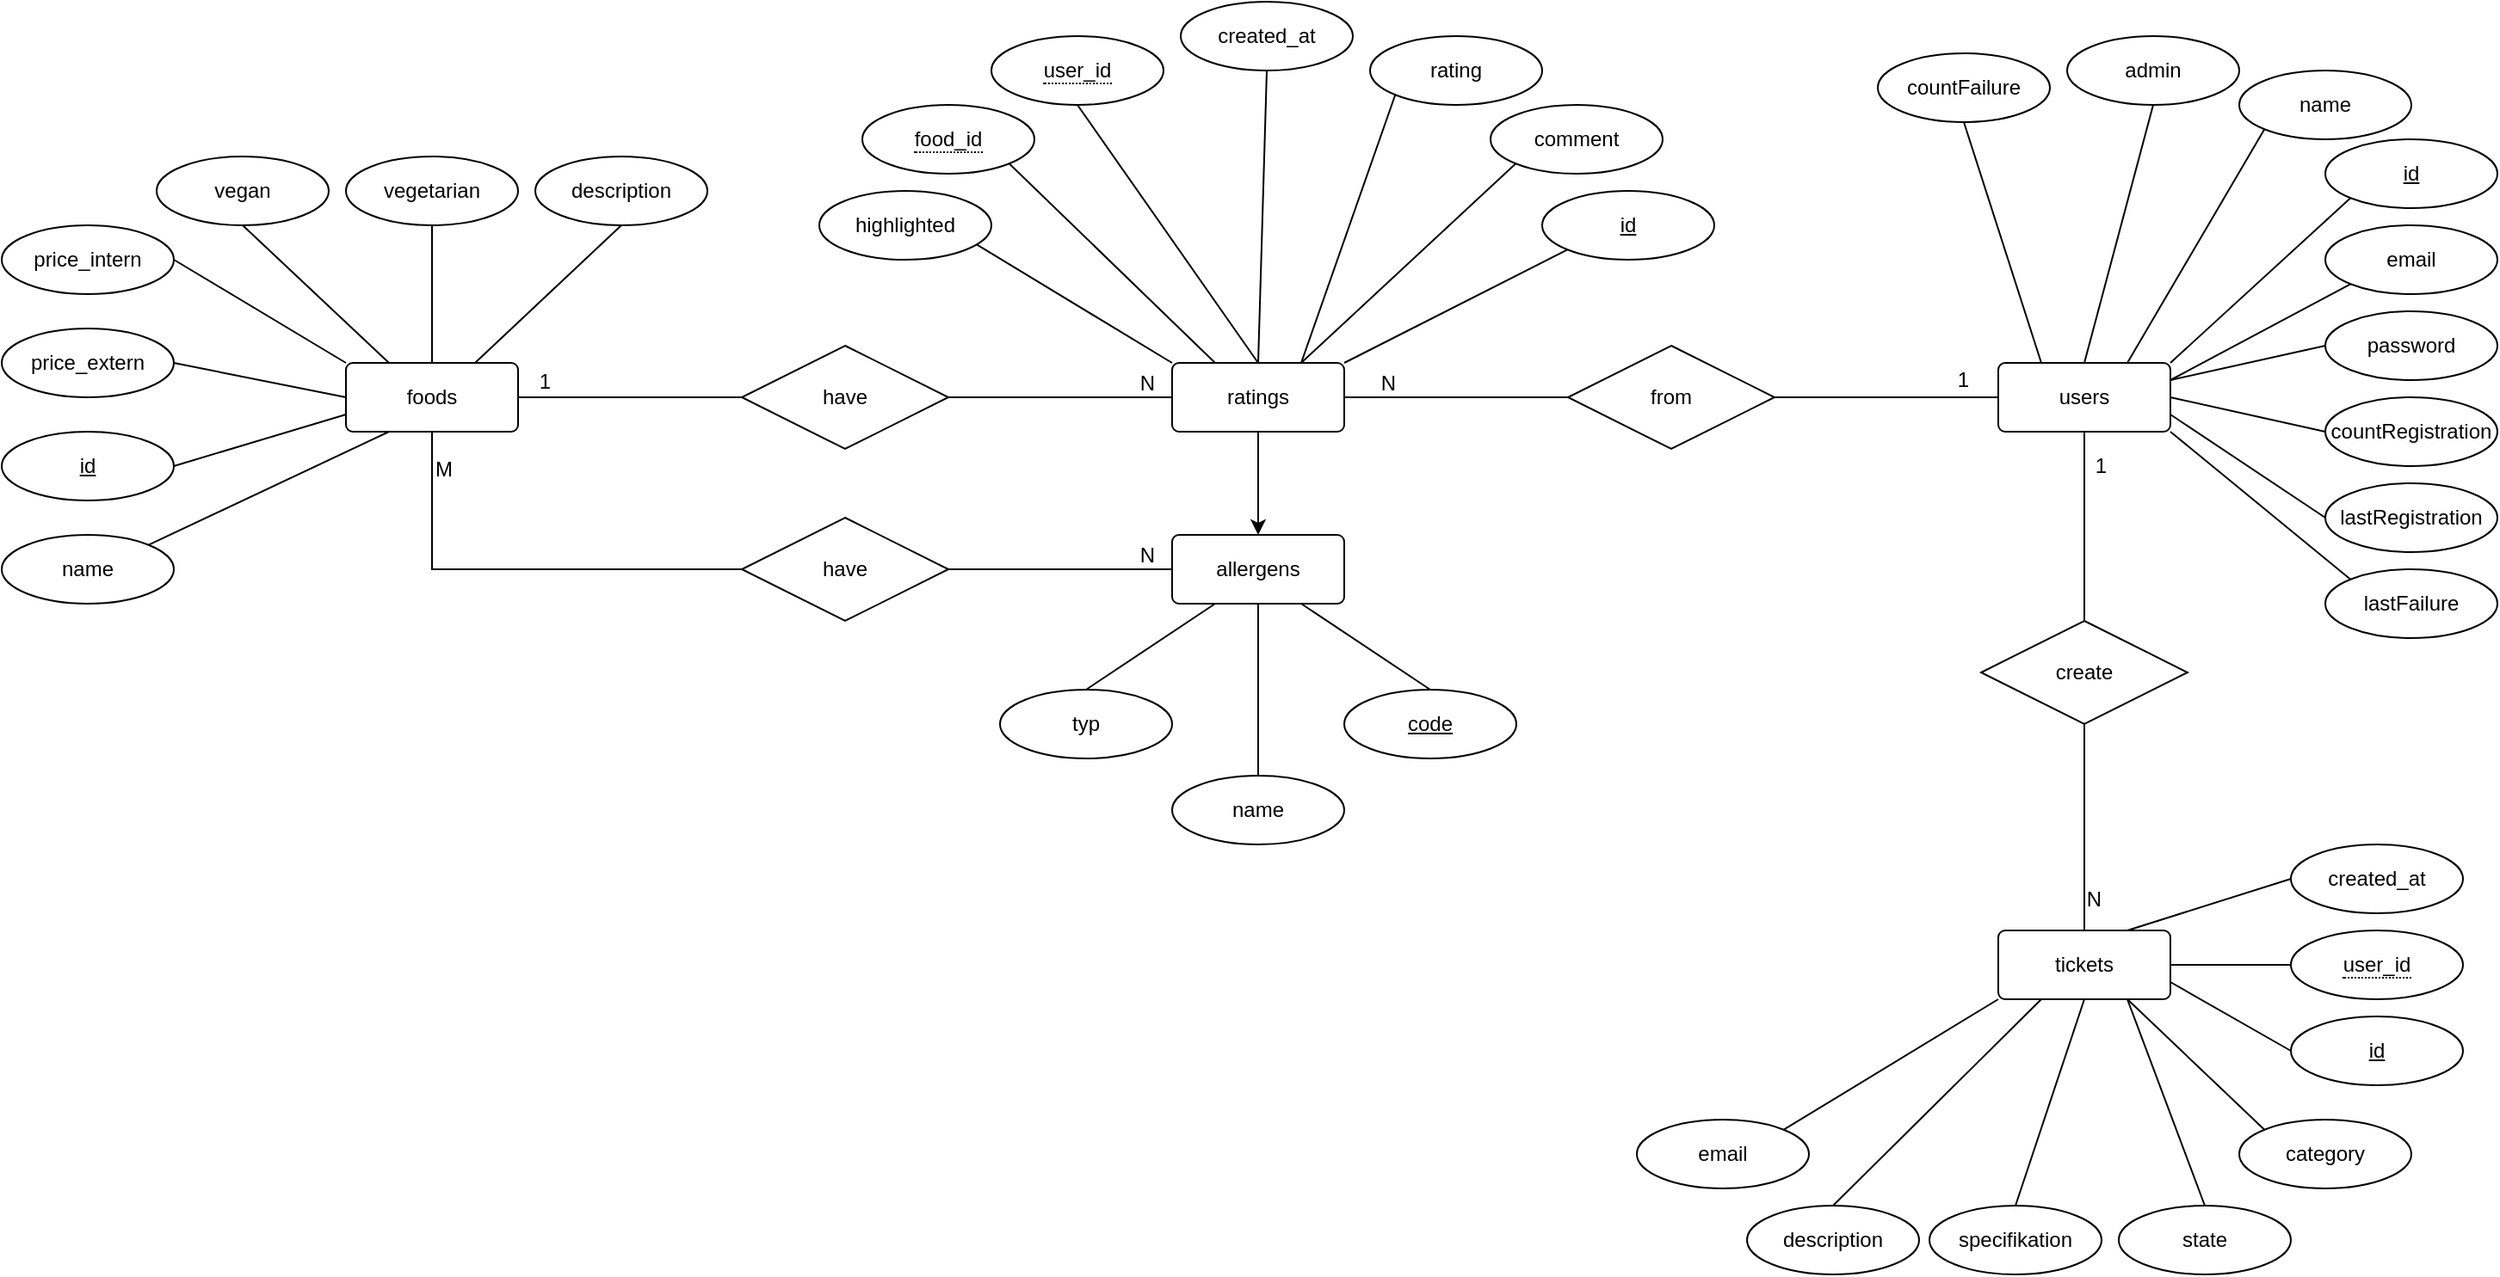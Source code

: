 <mxfile version="20.8.10" type="device"><diagram name="Seite-1" id="HMUafeY0hqQQ9d08Xewo"><mxGraphModel dx="3033" dy="1175" grid="1" gridSize="10" guides="1" tooltips="1" connect="1" arrows="1" fold="1" page="1" pageScale="1" pageWidth="827" pageHeight="1169" math="0" shadow="0"><root><mxCell id="0"/><mxCell id="1" parent="0"/><mxCell id="tbgQNCs6zCN4Xk1Zi9Wg-3" value="foods" style="rounded=1;arcSize=10;whiteSpace=wrap;html=1;align=center;" vertex="1" parent="1"><mxGeometry x="-450" y="320" width="100" height="40" as="geometry"/></mxCell><mxCell id="tbgQNCs6zCN4Xk1Zi9Wg-102" value="" style="edgeStyle=orthogonalEdgeStyle;rounded=0;orthogonalLoop=1;jettySize=auto;html=1;" edge="1" parent="1" source="tbgQNCs6zCN4Xk1Zi9Wg-4" target="tbgQNCs6zCN4Xk1Zi9Wg-42"><mxGeometry relative="1" as="geometry"/></mxCell><mxCell id="tbgQNCs6zCN4Xk1Zi9Wg-4" value="ratings" style="rounded=1;arcSize=10;whiteSpace=wrap;html=1;align=center;" vertex="1" parent="1"><mxGeometry x="30" y="320" width="100" height="40" as="geometry"/></mxCell><mxCell id="tbgQNCs6zCN4Xk1Zi9Wg-6" value="price_intern" style="ellipse;whiteSpace=wrap;html=1;align=center;" vertex="1" parent="1"><mxGeometry x="-650" y="240" width="100" height="40" as="geometry"/></mxCell><mxCell id="tbgQNCs6zCN4Xk1Zi9Wg-7" value="vegan" style="ellipse;whiteSpace=wrap;html=1;align=center;" vertex="1" parent="1"><mxGeometry x="-560" y="200" width="100" height="40" as="geometry"/></mxCell><mxCell id="tbgQNCs6zCN4Xk1Zi9Wg-8" value="vegetarian" style="ellipse;whiteSpace=wrap;html=1;align=center;" vertex="1" parent="1"><mxGeometry x="-450" y="200" width="100" height="40" as="geometry"/></mxCell><mxCell id="tbgQNCs6zCN4Xk1Zi9Wg-9" value="description" style="ellipse;whiteSpace=wrap;html=1;align=center;" vertex="1" parent="1"><mxGeometry x="-340" y="200" width="100" height="40" as="geometry"/></mxCell><mxCell id="tbgQNCs6zCN4Xk1Zi9Wg-10" value="price_extern" style="ellipse;whiteSpace=wrap;html=1;align=center;" vertex="1" parent="1"><mxGeometry x="-650" y="300" width="100" height="40" as="geometry"/></mxCell><mxCell id="tbgQNCs6zCN4Xk1Zi9Wg-12" value="name" style="ellipse;whiteSpace=wrap;html=1;align=center;" vertex="1" parent="1"><mxGeometry x="-650" y="420" width="100" height="40" as="geometry"/></mxCell><mxCell id="tbgQNCs6zCN4Xk1Zi9Wg-13" value="" style="endArrow=none;html=1;rounded=0;entryX=0.25;entryY=1;entryDx=0;entryDy=0;exitX=1;exitY=0;exitDx=0;exitDy=0;" edge="1" parent="1" source="tbgQNCs6zCN4Xk1Zi9Wg-12" target="tbgQNCs6zCN4Xk1Zi9Wg-3"><mxGeometry relative="1" as="geometry"><mxPoint x="-550" y="440" as="sourcePoint"/><mxPoint x="-390" y="440" as="targetPoint"/></mxGeometry></mxCell><mxCell id="tbgQNCs6zCN4Xk1Zi9Wg-14" value="" style="endArrow=none;html=1;rounded=0;entryX=0;entryY=0.75;entryDx=0;entryDy=0;exitX=1;exitY=0.5;exitDx=0;exitDy=0;" edge="1" parent="1" source="tbgQNCs6zCN4Xk1Zi9Wg-20" target="tbgQNCs6zCN4Xk1Zi9Wg-3"><mxGeometry relative="1" as="geometry"><mxPoint x="-550" y="380" as="sourcePoint"/><mxPoint x="-390" y="380" as="targetPoint"/></mxGeometry></mxCell><mxCell id="tbgQNCs6zCN4Xk1Zi9Wg-15" value="" style="endArrow=none;html=1;rounded=0;entryX=0;entryY=0.5;entryDx=0;entryDy=0;exitX=1;exitY=0.5;exitDx=0;exitDy=0;" edge="1" parent="1" source="tbgQNCs6zCN4Xk1Zi9Wg-10" target="tbgQNCs6zCN4Xk1Zi9Wg-3"><mxGeometry relative="1" as="geometry"><mxPoint x="-550" y="320" as="sourcePoint"/><mxPoint x="-390" y="320" as="targetPoint"/></mxGeometry></mxCell><mxCell id="tbgQNCs6zCN4Xk1Zi9Wg-16" value="" style="endArrow=none;html=1;rounded=0;exitX=1;exitY=0.5;exitDx=0;exitDy=0;entryX=0;entryY=0;entryDx=0;entryDy=0;" edge="1" parent="1" source="tbgQNCs6zCN4Xk1Zi9Wg-6" target="tbgQNCs6zCN4Xk1Zi9Wg-3"><mxGeometry relative="1" as="geometry"><mxPoint x="-470" y="280" as="sourcePoint"/><mxPoint x="-310" y="280" as="targetPoint"/></mxGeometry></mxCell><mxCell id="tbgQNCs6zCN4Xk1Zi9Wg-17" value="" style="endArrow=none;html=1;rounded=0;exitX=0.5;exitY=1;exitDx=0;exitDy=0;entryX=0.25;entryY=0;entryDx=0;entryDy=0;" edge="1" parent="1" source="tbgQNCs6zCN4Xk1Zi9Wg-7" target="tbgQNCs6zCN4Xk1Zi9Wg-3"><mxGeometry relative="1" as="geometry"><mxPoint x="-410" y="270" as="sourcePoint"/><mxPoint x="-250" y="270" as="targetPoint"/></mxGeometry></mxCell><mxCell id="tbgQNCs6zCN4Xk1Zi9Wg-18" value="" style="endArrow=none;html=1;rounded=0;exitX=0.5;exitY=1;exitDx=0;exitDy=0;entryX=0.5;entryY=0;entryDx=0;entryDy=0;" edge="1" parent="1" source="tbgQNCs6zCN4Xk1Zi9Wg-8" target="tbgQNCs6zCN4Xk1Zi9Wg-3"><mxGeometry relative="1" as="geometry"><mxPoint x="-360" y="280" as="sourcePoint"/><mxPoint x="-200" y="280" as="targetPoint"/></mxGeometry></mxCell><mxCell id="tbgQNCs6zCN4Xk1Zi9Wg-19" value="" style="endArrow=none;html=1;rounded=0;entryX=0.5;entryY=1;entryDx=0;entryDy=0;exitX=0.75;exitY=0;exitDx=0;exitDy=0;" edge="1" parent="1" source="tbgQNCs6zCN4Xk1Zi9Wg-3" target="tbgQNCs6zCN4Xk1Zi9Wg-9"><mxGeometry relative="1" as="geometry"><mxPoint x="-370" y="280" as="sourcePoint"/><mxPoint x="-210" y="280" as="targetPoint"/></mxGeometry></mxCell><mxCell id="tbgQNCs6zCN4Xk1Zi9Wg-20" value="id" style="ellipse;whiteSpace=wrap;html=1;align=center;fontStyle=4;" vertex="1" parent="1"><mxGeometry x="-650" y="360" width="100" height="40" as="geometry"/></mxCell><mxCell id="tbgQNCs6zCN4Xk1Zi9Wg-21" value="have" style="shape=rhombus;perimeter=rhombusPerimeter;whiteSpace=wrap;html=1;align=center;" vertex="1" parent="1"><mxGeometry x="-220" y="310" width="120" height="60" as="geometry"/></mxCell><mxCell id="tbgQNCs6zCN4Xk1Zi9Wg-24" value="" style="endArrow=none;html=1;rounded=0;exitX=1;exitY=0.5;exitDx=0;exitDy=0;entryX=0;entryY=0.5;entryDx=0;entryDy=0;" edge="1" parent="1" source="tbgQNCs6zCN4Xk1Zi9Wg-21" target="tbgQNCs6zCN4Xk1Zi9Wg-4"><mxGeometry relative="1" as="geometry"><mxPoint x="-260" y="410" as="sourcePoint"/><mxPoint x="-100" y="410" as="targetPoint"/></mxGeometry></mxCell><mxCell id="tbgQNCs6zCN4Xk1Zi9Wg-26" value="have" style="shape=rhombus;perimeter=rhombusPerimeter;whiteSpace=wrap;html=1;align=center;" vertex="1" parent="1"><mxGeometry x="-220" y="410" width="120" height="60" as="geometry"/></mxCell><mxCell id="tbgQNCs6zCN4Xk1Zi9Wg-29" value="created_at" style="ellipse;whiteSpace=wrap;html=1;align=center;" vertex="1" parent="1"><mxGeometry x="35" y="110" width="100" height="40" as="geometry"/></mxCell><mxCell id="tbgQNCs6zCN4Xk1Zi9Wg-30" value="rating" style="ellipse;whiteSpace=wrap;html=1;align=center;" vertex="1" parent="1"><mxGeometry x="145" y="130" width="100" height="40" as="geometry"/></mxCell><mxCell id="tbgQNCs6zCN4Xk1Zi9Wg-31" value="comment" style="ellipse;whiteSpace=wrap;html=1;align=center;" vertex="1" parent="1"><mxGeometry x="215" y="170" width="100" height="40" as="geometry"/></mxCell><mxCell id="tbgQNCs6zCN4Xk1Zi9Wg-32" value="highlighted" style="ellipse;whiteSpace=wrap;html=1;align=center;" vertex="1" parent="1"><mxGeometry x="-175" y="220" width="100" height="40" as="geometry"/></mxCell><mxCell id="tbgQNCs6zCN4Xk1Zi9Wg-34" value="" style="endArrow=none;html=1;rounded=0;exitX=0.917;exitY=0.784;exitDx=0;exitDy=0;entryX=0;entryY=0;entryDx=0;entryDy=0;exitPerimeter=0;" edge="1" parent="1" source="tbgQNCs6zCN4Xk1Zi9Wg-32" target="tbgQNCs6zCN4Xk1Zi9Wg-4"><mxGeometry relative="1" as="geometry"><mxPoint x="-20" y="270" as="sourcePoint"/><mxPoint x="140" y="270" as="targetPoint"/></mxGeometry></mxCell><mxCell id="tbgQNCs6zCN4Xk1Zi9Wg-35" value="" style="endArrow=none;html=1;rounded=0;exitX=1;exitY=1;exitDx=0;exitDy=0;entryX=0.25;entryY=0;entryDx=0;entryDy=0;" edge="1" parent="1" source="tbgQNCs6zCN4Xk1Zi9Wg-52" target="tbgQNCs6zCN4Xk1Zi9Wg-4"><mxGeometry relative="1" as="geometry"><mxPoint x="-59.645" y="204.142" as="sourcePoint"/><mxPoint x="150" y="250" as="targetPoint"/></mxGeometry></mxCell><mxCell id="tbgQNCs6zCN4Xk1Zi9Wg-36" value="1" style="resizable=0;html=1;align=right;verticalAlign=bottom;" connectable="0" vertex="1" parent="tbgQNCs6zCN4Xk1Zi9Wg-35"><mxGeometry x="1" relative="1" as="geometry"><mxPoint x="-385" y="20" as="offset"/></mxGeometry></mxCell><mxCell id="tbgQNCs6zCN4Xk1Zi9Wg-37" value="" style="endArrow=none;html=1;rounded=0;exitX=0.5;exitY=1;exitDx=0;exitDy=0;entryX=0.5;entryY=0;entryDx=0;entryDy=0;" edge="1" parent="1" source="tbgQNCs6zCN4Xk1Zi9Wg-53" target="tbgQNCs6zCN4Xk1Zi9Wg-4"><mxGeometry relative="1" as="geometry"><mxPoint x="-25" y="170" as="sourcePoint"/><mxPoint x="180" y="240" as="targetPoint"/></mxGeometry></mxCell><mxCell id="tbgQNCs6zCN4Xk1Zi9Wg-38" value="" style="endArrow=none;html=1;rounded=0;exitX=0.5;exitY=1;exitDx=0;exitDy=0;entryX=0.5;entryY=0;entryDx=0;entryDy=0;" edge="1" parent="1" source="tbgQNCs6zCN4Xk1Zi9Wg-29" target="tbgQNCs6zCN4Xk1Zi9Wg-4"><mxGeometry relative="1" as="geometry"><mxPoint x="70" y="240" as="sourcePoint"/><mxPoint x="230" y="240" as="targetPoint"/></mxGeometry></mxCell><mxCell id="tbgQNCs6zCN4Xk1Zi9Wg-39" value="" style="endArrow=none;html=1;rounded=0;entryX=0;entryY=1;entryDx=0;entryDy=0;exitX=0.75;exitY=0;exitDx=0;exitDy=0;" edge="1" parent="1" source="tbgQNCs6zCN4Xk1Zi9Wg-4" target="tbgQNCs6zCN4Xk1Zi9Wg-30"><mxGeometry relative="1" as="geometry"><mxPoint x="60" y="250" as="sourcePoint"/><mxPoint x="220" y="250" as="targetPoint"/></mxGeometry></mxCell><mxCell id="tbgQNCs6zCN4Xk1Zi9Wg-40" value="" style="endArrow=none;html=1;rounded=0;entryX=0;entryY=1;entryDx=0;entryDy=0;exitX=0.75;exitY=0;exitDx=0;exitDy=0;" edge="1" parent="1" source="tbgQNCs6zCN4Xk1Zi9Wg-4" target="tbgQNCs6zCN4Xk1Zi9Wg-31"><mxGeometry relative="1" as="geometry"><mxPoint x="100" y="260" as="sourcePoint"/><mxPoint x="260" y="260" as="targetPoint"/></mxGeometry></mxCell><mxCell id="tbgQNCs6zCN4Xk1Zi9Wg-41" value="" style="endArrow=none;html=1;rounded=0;exitX=1;exitY=0;exitDx=0;exitDy=0;entryX=0;entryY=1;entryDx=0;entryDy=0;" edge="1" parent="1" source="tbgQNCs6zCN4Xk1Zi9Wg-4" target="tbgQNCs6zCN4Xk1Zi9Wg-51"><mxGeometry relative="1" as="geometry"><mxPoint x="160" y="350" as="sourcePoint"/><mxPoint x="249.645" y="254.142" as="targetPoint"/></mxGeometry></mxCell><mxCell id="tbgQNCs6zCN4Xk1Zi9Wg-42" value="allergens" style="rounded=1;arcSize=10;whiteSpace=wrap;html=1;align=center;" vertex="1" parent="1"><mxGeometry x="30" y="420" width="100" height="40" as="geometry"/></mxCell><mxCell id="tbgQNCs6zCN4Xk1Zi9Wg-43" value="typ" style="ellipse;whiteSpace=wrap;html=1;align=center;" vertex="1" parent="1"><mxGeometry x="-70" y="510" width="100" height="40" as="geometry"/></mxCell><mxCell id="tbgQNCs6zCN4Xk1Zi9Wg-44" value="name" style="ellipse;whiteSpace=wrap;html=1;align=center;" vertex="1" parent="1"><mxGeometry x="30" y="560" width="100" height="40" as="geometry"/></mxCell><mxCell id="tbgQNCs6zCN4Xk1Zi9Wg-45" value="code" style="ellipse;whiteSpace=wrap;html=1;align=center;fontStyle=4;" vertex="1" parent="1"><mxGeometry x="130" y="510" width="100" height="40" as="geometry"/></mxCell><mxCell id="tbgQNCs6zCN4Xk1Zi9Wg-46" value="" style="endArrow=none;html=1;rounded=0;exitX=0.5;exitY=0;exitDx=0;exitDy=0;entryX=0.25;entryY=1;entryDx=0;entryDy=0;" edge="1" parent="1" source="tbgQNCs6zCN4Xk1Zi9Wg-43" target="tbgQNCs6zCN4Xk1Zi9Wg-42"><mxGeometry relative="1" as="geometry"><mxPoint x="20" y="490" as="sourcePoint"/><mxPoint x="180" y="490" as="targetPoint"/></mxGeometry></mxCell><mxCell id="tbgQNCs6zCN4Xk1Zi9Wg-47" value="" style="endArrow=none;html=1;rounded=0;exitX=0.5;exitY=1;exitDx=0;exitDy=0;entryX=0.5;entryY=0;entryDx=0;entryDy=0;" edge="1" parent="1" source="tbgQNCs6zCN4Xk1Zi9Wg-42" target="tbgQNCs6zCN4Xk1Zi9Wg-44"><mxGeometry relative="1" as="geometry"><mxPoint x="90" y="490" as="sourcePoint"/><mxPoint x="250" y="490" as="targetPoint"/></mxGeometry></mxCell><mxCell id="tbgQNCs6zCN4Xk1Zi9Wg-48" value="" style="endArrow=none;html=1;rounded=0;exitX=0.75;exitY=1;exitDx=0;exitDy=0;entryX=0.5;entryY=0;entryDx=0;entryDy=0;" edge="1" parent="1" source="tbgQNCs6zCN4Xk1Zi9Wg-42" target="tbgQNCs6zCN4Xk1Zi9Wg-45"><mxGeometry relative="1" as="geometry"><mxPoint x="140" y="480" as="sourcePoint"/><mxPoint x="300" y="480" as="targetPoint"/></mxGeometry></mxCell><mxCell id="tbgQNCs6zCN4Xk1Zi9Wg-49" value="from" style="shape=rhombus;perimeter=rhombusPerimeter;whiteSpace=wrap;html=1;align=center;" vertex="1" parent="1"><mxGeometry x="260" y="310" width="120" height="60" as="geometry"/></mxCell><mxCell id="tbgQNCs6zCN4Xk1Zi9Wg-50" value="users" style="rounded=1;arcSize=10;whiteSpace=wrap;html=1;align=center;" vertex="1" parent="1"><mxGeometry x="510" y="320" width="100" height="40" as="geometry"/></mxCell><mxCell id="tbgQNCs6zCN4Xk1Zi9Wg-51" value="id" style="ellipse;whiteSpace=wrap;html=1;align=center;fontStyle=4;" vertex="1" parent="1"><mxGeometry x="245" y="220" width="100" height="40" as="geometry"/></mxCell><mxCell id="tbgQNCs6zCN4Xk1Zi9Wg-52" value="&lt;span style=&quot;border-bottom: 1px dotted&quot;&gt;food_id&lt;/span&gt;" style="ellipse;whiteSpace=wrap;html=1;align=center;" vertex="1" parent="1"><mxGeometry x="-150" y="170" width="100" height="40" as="geometry"/></mxCell><mxCell id="tbgQNCs6zCN4Xk1Zi9Wg-53" value="&lt;span style=&quot;border-bottom: 1px dotted&quot;&gt;user_id&lt;/span&gt;" style="ellipse;whiteSpace=wrap;html=1;align=center;" vertex="1" parent="1"><mxGeometry x="-75" y="130" width="100" height="40" as="geometry"/></mxCell><mxCell id="tbgQNCs6zCN4Xk1Zi9Wg-54" value="countFailure" style="ellipse;whiteSpace=wrap;html=1;align=center;" vertex="1" parent="1"><mxGeometry x="440" y="140" width="100" height="40" as="geometry"/></mxCell><mxCell id="tbgQNCs6zCN4Xk1Zi9Wg-55" value="admin" style="ellipse;whiteSpace=wrap;html=1;align=center;" vertex="1" parent="1"><mxGeometry x="550" y="130" width="100" height="40" as="geometry"/></mxCell><mxCell id="tbgQNCs6zCN4Xk1Zi9Wg-56" value="name" style="ellipse;whiteSpace=wrap;html=1;align=center;" vertex="1" parent="1"><mxGeometry x="650" y="150" width="100" height="40" as="geometry"/></mxCell><mxCell id="tbgQNCs6zCN4Xk1Zi9Wg-57" value="id" style="ellipse;whiteSpace=wrap;html=1;align=center;fontStyle=4;" vertex="1" parent="1"><mxGeometry x="700" y="190" width="100" height="40" as="geometry"/></mxCell><mxCell id="tbgQNCs6zCN4Xk1Zi9Wg-60" value="email" style="ellipse;whiteSpace=wrap;html=1;align=center;" vertex="1" parent="1"><mxGeometry x="700" y="240" width="100" height="40" as="geometry"/></mxCell><mxCell id="tbgQNCs6zCN4Xk1Zi9Wg-61" value="password" style="ellipse;whiteSpace=wrap;html=1;align=center;" vertex="1" parent="1"><mxGeometry x="700" y="290" width="100" height="40" as="geometry"/></mxCell><mxCell id="tbgQNCs6zCN4Xk1Zi9Wg-62" value="countRegistration" style="ellipse;whiteSpace=wrap;html=1;align=center;" vertex="1" parent="1"><mxGeometry x="700" y="340" width="100" height="40" as="geometry"/></mxCell><mxCell id="tbgQNCs6zCN4Xk1Zi9Wg-63" value="lastRegistration" style="ellipse;whiteSpace=wrap;html=1;align=center;" vertex="1" parent="1"><mxGeometry x="700" y="390" width="100" height="40" as="geometry"/></mxCell><mxCell id="tbgQNCs6zCN4Xk1Zi9Wg-64" value="lastFailure" style="ellipse;whiteSpace=wrap;html=1;align=center;" vertex="1" parent="1"><mxGeometry x="700" y="440" width="100" height="40" as="geometry"/></mxCell><mxCell id="tbgQNCs6zCN4Xk1Zi9Wg-65" value="" style="endArrow=none;html=1;rounded=0;exitX=0.5;exitY=1;exitDx=0;exitDy=0;entryX=0.25;entryY=0;entryDx=0;entryDy=0;" edge="1" parent="1" source="tbgQNCs6zCN4Xk1Zi9Wg-54" target="tbgQNCs6zCN4Xk1Zi9Wg-50"><mxGeometry relative="1" as="geometry"><mxPoint x="430" y="230" as="sourcePoint"/><mxPoint x="590" y="230" as="targetPoint"/></mxGeometry></mxCell><mxCell id="tbgQNCs6zCN4Xk1Zi9Wg-66" value="" style="endArrow=none;html=1;rounded=0;exitX=0.5;exitY=1;exitDx=0;exitDy=0;entryX=0.5;entryY=0;entryDx=0;entryDy=0;" edge="1" parent="1" source="tbgQNCs6zCN4Xk1Zi9Wg-55" target="tbgQNCs6zCN4Xk1Zi9Wg-50"><mxGeometry relative="1" as="geometry"><mxPoint x="530" y="250" as="sourcePoint"/><mxPoint x="690" y="250" as="targetPoint"/></mxGeometry></mxCell><mxCell id="tbgQNCs6zCN4Xk1Zi9Wg-67" value="" style="endArrow=none;html=1;rounded=0;entryX=0;entryY=1;entryDx=0;entryDy=0;exitX=0.75;exitY=0;exitDx=0;exitDy=0;" edge="1" parent="1" source="tbgQNCs6zCN4Xk1Zi9Wg-50" target="tbgQNCs6zCN4Xk1Zi9Wg-56"><mxGeometry relative="1" as="geometry"><mxPoint x="520" y="260" as="sourcePoint"/><mxPoint x="680" y="260" as="targetPoint"/></mxGeometry></mxCell><mxCell id="tbgQNCs6zCN4Xk1Zi9Wg-68" value="" style="endArrow=none;html=1;rounded=0;entryX=0;entryY=1;entryDx=0;entryDy=0;exitX=1;exitY=0;exitDx=0;exitDy=0;" edge="1" parent="1" source="tbgQNCs6zCN4Xk1Zi9Wg-50" target="tbgQNCs6zCN4Xk1Zi9Wg-57"><mxGeometry relative="1" as="geometry"><mxPoint x="460" y="430" as="sourcePoint"/><mxPoint x="620" y="430" as="targetPoint"/></mxGeometry></mxCell><mxCell id="tbgQNCs6zCN4Xk1Zi9Wg-69" value="" style="endArrow=none;html=1;rounded=0;entryX=0;entryY=1;entryDx=0;entryDy=0;exitX=1;exitY=0.25;exitDx=0;exitDy=0;" edge="1" parent="1" source="tbgQNCs6zCN4Xk1Zi9Wg-50" target="tbgQNCs6zCN4Xk1Zi9Wg-60"><mxGeometry relative="1" as="geometry"><mxPoint x="330" y="420" as="sourcePoint"/><mxPoint x="490" y="420" as="targetPoint"/></mxGeometry></mxCell><mxCell id="tbgQNCs6zCN4Xk1Zi9Wg-70" value="" style="endArrow=none;html=1;rounded=0;entryX=0;entryY=0.5;entryDx=0;entryDy=0;exitX=1;exitY=0.25;exitDx=0;exitDy=0;" edge="1" parent="1" source="tbgQNCs6zCN4Xk1Zi9Wg-50" target="tbgQNCs6zCN4Xk1Zi9Wg-61"><mxGeometry relative="1" as="geometry"><mxPoint x="480" y="400" as="sourcePoint"/><mxPoint x="640" y="400" as="targetPoint"/></mxGeometry></mxCell><mxCell id="tbgQNCs6zCN4Xk1Zi9Wg-71" value="" style="endArrow=none;html=1;rounded=0;entryX=0;entryY=0.5;entryDx=0;entryDy=0;exitX=1;exitY=0.5;exitDx=0;exitDy=0;" edge="1" parent="1" source="tbgQNCs6zCN4Xk1Zi9Wg-50" target="tbgQNCs6zCN4Xk1Zi9Wg-62"><mxGeometry relative="1" as="geometry"><mxPoint x="500" y="390" as="sourcePoint"/><mxPoint x="660" y="390" as="targetPoint"/></mxGeometry></mxCell><mxCell id="tbgQNCs6zCN4Xk1Zi9Wg-72" value="" style="endArrow=none;html=1;rounded=0;entryX=0;entryY=0.5;entryDx=0;entryDy=0;exitX=1;exitY=0.75;exitDx=0;exitDy=0;" edge="1" parent="1" source="tbgQNCs6zCN4Xk1Zi9Wg-50" target="tbgQNCs6zCN4Xk1Zi9Wg-63"><mxGeometry relative="1" as="geometry"><mxPoint x="330" y="420" as="sourcePoint"/><mxPoint x="490" y="420" as="targetPoint"/></mxGeometry></mxCell><mxCell id="tbgQNCs6zCN4Xk1Zi9Wg-73" value="" style="endArrow=none;html=1;rounded=0;entryX=0;entryY=0;entryDx=0;entryDy=0;exitX=1;exitY=1;exitDx=0;exitDy=0;" edge="1" parent="1" source="tbgQNCs6zCN4Xk1Zi9Wg-50" target="tbgQNCs6zCN4Xk1Zi9Wg-64"><mxGeometry relative="1" as="geometry"><mxPoint x="330" y="420" as="sourcePoint"/><mxPoint x="490" y="420" as="targetPoint"/></mxGeometry></mxCell><mxCell id="tbgQNCs6zCN4Xk1Zi9Wg-74" value="create" style="shape=rhombus;perimeter=rhombusPerimeter;whiteSpace=wrap;html=1;align=center;" vertex="1" parent="1"><mxGeometry x="500" y="470" width="120" height="60" as="geometry"/></mxCell><mxCell id="tbgQNCs6zCN4Xk1Zi9Wg-75" value="tickets" style="rounded=1;arcSize=10;whiteSpace=wrap;html=1;align=center;" vertex="1" parent="1"><mxGeometry x="510" y="650" width="100" height="40" as="geometry"/></mxCell><mxCell id="tbgQNCs6zCN4Xk1Zi9Wg-76" value="email" style="ellipse;whiteSpace=wrap;html=1;align=center;" vertex="1" parent="1"><mxGeometry x="300" y="760" width="100" height="40" as="geometry"/></mxCell><mxCell id="tbgQNCs6zCN4Xk1Zi9Wg-77" value="description" style="ellipse;whiteSpace=wrap;html=1;align=center;" vertex="1" parent="1"><mxGeometry x="364" y="810" width="100" height="40" as="geometry"/></mxCell><mxCell id="tbgQNCs6zCN4Xk1Zi9Wg-78" value="specifikation" style="ellipse;whiteSpace=wrap;html=1;align=center;" vertex="1" parent="1"><mxGeometry x="470" y="810" width="100" height="40" as="geometry"/></mxCell><mxCell id="tbgQNCs6zCN4Xk1Zi9Wg-79" value="state" style="ellipse;whiteSpace=wrap;html=1;align=center;" vertex="1" parent="1"><mxGeometry x="580" y="810" width="100" height="40" as="geometry"/></mxCell><mxCell id="tbgQNCs6zCN4Xk1Zi9Wg-80" value="category" style="ellipse;whiteSpace=wrap;html=1;align=center;" vertex="1" parent="1"><mxGeometry x="650" y="760" width="100" height="40" as="geometry"/></mxCell><mxCell id="tbgQNCs6zCN4Xk1Zi9Wg-81" value="id" style="ellipse;whiteSpace=wrap;html=1;align=center;fontStyle=4;" vertex="1" parent="1"><mxGeometry x="680" y="700" width="100" height="40" as="geometry"/></mxCell><mxCell id="tbgQNCs6zCN4Xk1Zi9Wg-83" value="created_at" style="ellipse;whiteSpace=wrap;html=1;align=center;" vertex="1" parent="1"><mxGeometry x="680" y="600" width="100" height="40" as="geometry"/></mxCell><mxCell id="tbgQNCs6zCN4Xk1Zi9Wg-84" value="" style="endArrow=none;html=1;rounded=0;entryX=0;entryY=0.5;entryDx=0;entryDy=0;exitX=0.75;exitY=0;exitDx=0;exitDy=0;" edge="1" parent="1" source="tbgQNCs6zCN4Xk1Zi9Wg-75" target="tbgQNCs6zCN4Xk1Zi9Wg-83"><mxGeometry relative="1" as="geometry"><mxPoint x="440" y="640" as="sourcePoint"/><mxPoint x="600" y="640" as="targetPoint"/></mxGeometry></mxCell><mxCell id="tbgQNCs6zCN4Xk1Zi9Wg-85" value="" style="endArrow=none;html=1;rounded=0;entryX=0;entryY=0.5;entryDx=0;entryDy=0;exitX=1;exitY=0.5;exitDx=0;exitDy=0;" edge="1" parent="1" source="tbgQNCs6zCN4Xk1Zi9Wg-75" target="tbgQNCs6zCN4Xk1Zi9Wg-92"><mxGeometry relative="1" as="geometry"><mxPoint x="440" y="640" as="sourcePoint"/><mxPoint x="680" y="670" as="targetPoint"/></mxGeometry></mxCell><mxCell id="tbgQNCs6zCN4Xk1Zi9Wg-86" value="" style="endArrow=none;html=1;rounded=0;entryX=0;entryY=0.5;entryDx=0;entryDy=0;exitX=1;exitY=0.75;exitDx=0;exitDy=0;" edge="1" parent="1" source="tbgQNCs6zCN4Xk1Zi9Wg-75" target="tbgQNCs6zCN4Xk1Zi9Wg-81"><mxGeometry relative="1" as="geometry"><mxPoint x="500" y="730" as="sourcePoint"/><mxPoint x="660" y="730" as="targetPoint"/></mxGeometry></mxCell><mxCell id="tbgQNCs6zCN4Xk1Zi9Wg-87" value="" style="endArrow=none;html=1;rounded=0;entryX=0;entryY=0;entryDx=0;entryDy=0;exitX=0.75;exitY=1;exitDx=0;exitDy=0;" edge="1" parent="1" source="tbgQNCs6zCN4Xk1Zi9Wg-75" target="tbgQNCs6zCN4Xk1Zi9Wg-80"><mxGeometry relative="1" as="geometry"><mxPoint x="440" y="640" as="sourcePoint"/><mxPoint x="600" y="640" as="targetPoint"/></mxGeometry></mxCell><mxCell id="tbgQNCs6zCN4Xk1Zi9Wg-88" value="" style="endArrow=none;html=1;rounded=0;entryX=0.5;entryY=0;entryDx=0;entryDy=0;exitX=0.75;exitY=1;exitDx=0;exitDy=0;" edge="1" parent="1" source="tbgQNCs6zCN4Xk1Zi9Wg-75" target="tbgQNCs6zCN4Xk1Zi9Wg-79"><mxGeometry relative="1" as="geometry"><mxPoint x="440" y="640" as="sourcePoint"/><mxPoint x="600" y="640" as="targetPoint"/></mxGeometry></mxCell><mxCell id="tbgQNCs6zCN4Xk1Zi9Wg-89" value="" style="endArrow=none;html=1;rounded=0;entryX=0.5;entryY=1;entryDx=0;entryDy=0;exitX=0.5;exitY=0;exitDx=0;exitDy=0;" edge="1" parent="1" source="tbgQNCs6zCN4Xk1Zi9Wg-78" target="tbgQNCs6zCN4Xk1Zi9Wg-75"><mxGeometry relative="1" as="geometry"><mxPoint x="440" y="640" as="sourcePoint"/><mxPoint x="600" y="640" as="targetPoint"/></mxGeometry></mxCell><mxCell id="tbgQNCs6zCN4Xk1Zi9Wg-90" value="" style="endArrow=none;html=1;rounded=0;entryX=0.25;entryY=1;entryDx=0;entryDy=0;exitX=0.5;exitY=0;exitDx=0;exitDy=0;" edge="1" parent="1" source="tbgQNCs6zCN4Xk1Zi9Wg-77" target="tbgQNCs6zCN4Xk1Zi9Wg-75"><mxGeometry relative="1" as="geometry"><mxPoint x="440" y="640" as="sourcePoint"/><mxPoint x="600" y="640" as="targetPoint"/></mxGeometry></mxCell><mxCell id="tbgQNCs6zCN4Xk1Zi9Wg-91" value="" style="endArrow=none;html=1;rounded=0;exitX=1;exitY=0;exitDx=0;exitDy=0;entryX=0;entryY=1;entryDx=0;entryDy=0;" edge="1" parent="1" source="tbgQNCs6zCN4Xk1Zi9Wg-76" target="tbgQNCs6zCN4Xk1Zi9Wg-75"><mxGeometry relative="1" as="geometry"><mxPoint x="440" y="640" as="sourcePoint"/><mxPoint x="600" y="640" as="targetPoint"/></mxGeometry></mxCell><mxCell id="tbgQNCs6zCN4Xk1Zi9Wg-92" value="&lt;span style=&quot;border-bottom: 1px dotted&quot;&gt;user_id&lt;/span&gt;" style="ellipse;whiteSpace=wrap;html=1;align=center;" vertex="1" parent="1"><mxGeometry x="680" y="650" width="100" height="40" as="geometry"/></mxCell><mxCell id="tbgQNCs6zCN4Xk1Zi9Wg-94" value="" style="endArrow=none;html=1;rounded=0;entryX=0;entryY=0.5;entryDx=0;entryDy=0;" edge="1" parent="1" target="tbgQNCs6zCN4Xk1Zi9Wg-42"><mxGeometry relative="1" as="geometry"><mxPoint x="-100" y="440" as="sourcePoint"/><mxPoint x="60" y="440" as="targetPoint"/></mxGeometry></mxCell><mxCell id="tbgQNCs6zCN4Xk1Zi9Wg-95" value="N" style="resizable=0;html=1;align=right;verticalAlign=bottom;" connectable="0" vertex="1" parent="tbgQNCs6zCN4Xk1Zi9Wg-94"><mxGeometry x="1" relative="1" as="geometry"><mxPoint x="-10" as="offset"/></mxGeometry></mxCell><mxCell id="tbgQNCs6zCN4Xk1Zi9Wg-96" value="" style="endArrow=none;html=1;rounded=0;entryX=0;entryY=0.5;entryDx=0;entryDy=0;exitX=0.5;exitY=1;exitDx=0;exitDy=0;" edge="1" parent="1" source="tbgQNCs6zCN4Xk1Zi9Wg-3" target="tbgQNCs6zCN4Xk1Zi9Wg-26"><mxGeometry relative="1" as="geometry"><mxPoint x="-350" y="360" as="sourcePoint"/><mxPoint x="-250" y="410" as="targetPoint"/><Array as="points"><mxPoint x="-400" y="440"/></Array></mxGeometry></mxCell><mxCell id="tbgQNCs6zCN4Xk1Zi9Wg-97" value="M" style="resizable=0;html=1;align=left;verticalAlign=bottom;" connectable="0" vertex="1" parent="tbgQNCs6zCN4Xk1Zi9Wg-96"><mxGeometry x="-1" relative="1" as="geometry"><mxPoint y="30" as="offset"/></mxGeometry></mxCell><mxCell id="tbgQNCs6zCN4Xk1Zi9Wg-99" value="" style="endArrow=none;html=1;rounded=0;exitX=1;exitY=0.5;exitDx=0;exitDy=0;entryX=0;entryY=0.5;entryDx=0;entryDy=0;" edge="1" parent="1" source="tbgQNCs6zCN4Xk1Zi9Wg-3" target="tbgQNCs6zCN4Xk1Zi9Wg-21"><mxGeometry relative="1" as="geometry"><mxPoint x="-340" y="340" as="sourcePoint"/><mxPoint x="-230" y="360" as="targetPoint"/></mxGeometry></mxCell><mxCell id="tbgQNCs6zCN4Xk1Zi9Wg-103" value="" style="endArrow=none;html=1;rounded=0;exitX=1;exitY=0.5;exitDx=0;exitDy=0;entryX=0;entryY=0.5;entryDx=0;entryDy=0;" edge="1" parent="1" source="tbgQNCs6zCN4Xk1Zi9Wg-4" target="tbgQNCs6zCN4Xk1Zi9Wg-49"><mxGeometry relative="1" as="geometry"><mxPoint x="160" y="380" as="sourcePoint"/><mxPoint x="320" y="380" as="targetPoint"/></mxGeometry></mxCell><mxCell id="tbgQNCs6zCN4Xk1Zi9Wg-104" value="" style="endArrow=none;html=1;rounded=0;exitX=1;exitY=0.5;exitDx=0;exitDy=0;entryX=0;entryY=0.5;entryDx=0;entryDy=0;" edge="1" parent="1" source="tbgQNCs6zCN4Xk1Zi9Wg-49" target="tbgQNCs6zCN4Xk1Zi9Wg-50"><mxGeometry relative="1" as="geometry"><mxPoint x="370" y="390" as="sourcePoint"/><mxPoint x="530" y="390" as="targetPoint"/></mxGeometry></mxCell><mxCell id="tbgQNCs6zCN4Xk1Zi9Wg-105" value="" style="endArrow=none;html=1;rounded=0;entryX=0.5;entryY=1;entryDx=0;entryDy=0;exitX=0.5;exitY=0;exitDx=0;exitDy=0;" edge="1" parent="1" source="tbgQNCs6zCN4Xk1Zi9Wg-74" target="tbgQNCs6zCN4Xk1Zi9Wg-50"><mxGeometry relative="1" as="geometry"><mxPoint x="250" y="470" as="sourcePoint"/><mxPoint x="410" y="470" as="targetPoint"/></mxGeometry></mxCell><mxCell id="tbgQNCs6zCN4Xk1Zi9Wg-106" value="" style="endArrow=none;html=1;rounded=0;entryX=0.5;entryY=1;entryDx=0;entryDy=0;exitX=0.5;exitY=0;exitDx=0;exitDy=0;" edge="1" parent="1" source="tbgQNCs6zCN4Xk1Zi9Wg-75" target="tbgQNCs6zCN4Xk1Zi9Wg-74"><mxGeometry relative="1" as="geometry"><mxPoint x="340" y="580" as="sourcePoint"/><mxPoint x="500" y="580" as="targetPoint"/></mxGeometry></mxCell><mxCell id="tbgQNCs6zCN4Xk1Zi9Wg-107" value="N" style="resizable=0;html=1;align=right;verticalAlign=bottom;" connectable="0" vertex="1" parent="1"><mxGeometry x="20" y="340" as="geometry"/></mxCell><mxCell id="tbgQNCs6zCN4Xk1Zi9Wg-108" value="N" style="resizable=0;html=1;align=right;verticalAlign=bottom;" connectable="0" vertex="1" parent="1"><mxGeometry x="160" y="340" as="geometry"/></mxCell><mxCell id="tbgQNCs6zCN4Xk1Zi9Wg-109" value="1" style="resizable=0;html=1;align=right;verticalAlign=bottom;" connectable="0" vertex="1" parent="1"><mxGeometry x="-260.004" y="350.083" as="geometry"><mxPoint x="754" y="-12" as="offset"/></mxGeometry></mxCell><mxCell id="tbgQNCs6zCN4Xk1Zi9Wg-111" value="N" style="resizable=0;html=1;align=right;verticalAlign=bottom;" connectable="0" vertex="1" parent="1"><mxGeometry x="570" y="640" as="geometry"/></mxCell><mxCell id="tbgQNCs6zCN4Xk1Zi9Wg-112" value="1" style="resizable=0;html=1;align=right;verticalAlign=bottom;" connectable="0" vertex="1" parent="1"><mxGeometry x="-180.004" y="400.003" as="geometry"><mxPoint x="754" y="-12" as="offset"/></mxGeometry></mxCell></root></mxGraphModel></diagram></mxfile>